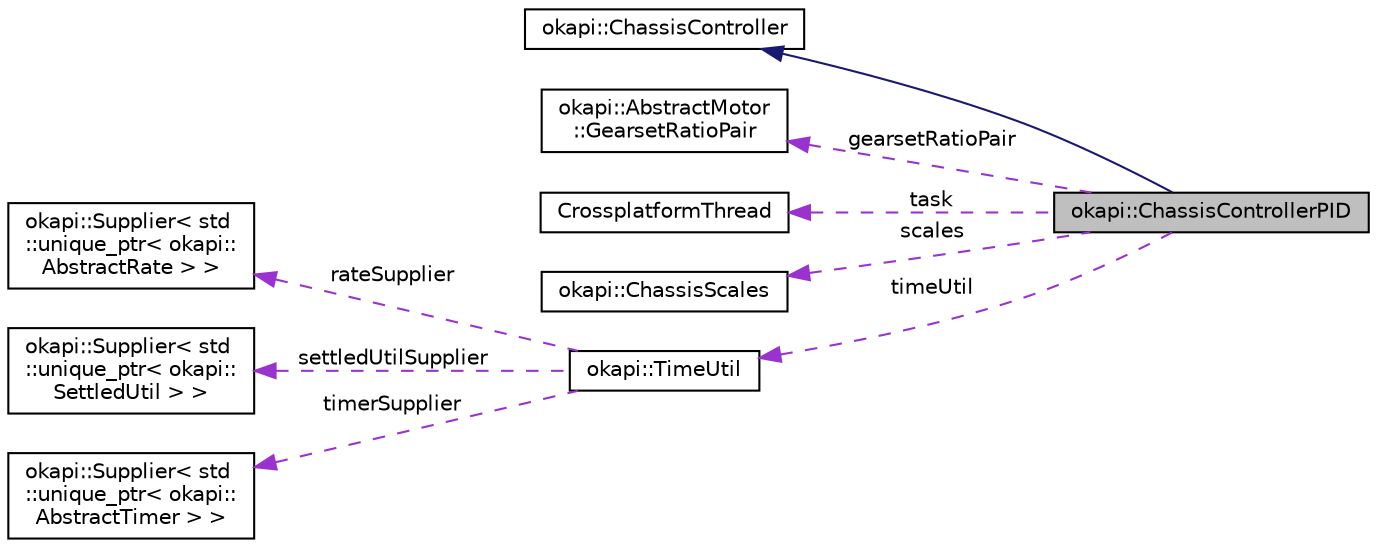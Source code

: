 digraph "okapi::ChassisControllerPID"
{
 // LATEX_PDF_SIZE
  edge [fontname="Helvetica",fontsize="10",labelfontname="Helvetica",labelfontsize="10"];
  node [fontname="Helvetica",fontsize="10",shape=record];
  rankdir="LR";
  Node1 [label="okapi::ChassisControllerPID",height=0.2,width=0.4,color="black", fillcolor="grey75", style="filled", fontcolor="black",tooltip=" "];
  Node2 -> Node1 [dir="back",color="midnightblue",fontsize="10",style="solid",fontname="Helvetica"];
  Node2 [label="okapi::ChassisController",height=0.2,width=0.4,color="black", fillcolor="white", style="filled",URL="$classokapi_1_1ChassisController.html",tooltip=" "];
  Node3 -> Node1 [dir="back",color="darkorchid3",fontsize="10",style="dashed",label=" gearsetRatioPair" ,fontname="Helvetica"];
  Node3 [label="okapi::AbstractMotor\l::GearsetRatioPair",height=0.2,width=0.4,color="black", fillcolor="white", style="filled",URL="$structokapi_1_1AbstractMotor_1_1GearsetRatioPair.html",tooltip=" "];
  Node4 -> Node1 [dir="back",color="darkorchid3",fontsize="10",style="dashed",label=" task" ,fontname="Helvetica"];
  Node4 [label="CrossplatformThread",height=0.2,width=0.4,color="black", fillcolor="white", style="filled",URL="$classCrossplatformThread.html",tooltip=" "];
  Node5 -> Node1 [dir="back",color="darkorchid3",fontsize="10",style="dashed",label=" scales" ,fontname="Helvetica"];
  Node5 [label="okapi::ChassisScales",height=0.2,width=0.4,color="black", fillcolor="white", style="filled",URL="$classokapi_1_1ChassisScales.html",tooltip=" "];
  Node6 -> Node1 [dir="back",color="darkorchid3",fontsize="10",style="dashed",label=" timeUtil" ,fontname="Helvetica"];
  Node6 [label="okapi::TimeUtil",height=0.2,width=0.4,color="black", fillcolor="white", style="filled",URL="$classokapi_1_1TimeUtil.html",tooltip=" "];
  Node7 -> Node6 [dir="back",color="darkorchid3",fontsize="10",style="dashed",label=" rateSupplier" ,fontname="Helvetica"];
  Node7 [label="okapi::Supplier\< std\l::unique_ptr\< okapi::\lAbstractRate \> \>",height=0.2,width=0.4,color="black", fillcolor="white", style="filled",URL="$classokapi_1_1Supplier.html",tooltip=" "];
  Node8 -> Node6 [dir="back",color="darkorchid3",fontsize="10",style="dashed",label=" settledUtilSupplier" ,fontname="Helvetica"];
  Node8 [label="okapi::Supplier\< std\l::unique_ptr\< okapi::\lSettledUtil \> \>",height=0.2,width=0.4,color="black", fillcolor="white", style="filled",URL="$classokapi_1_1Supplier.html",tooltip=" "];
  Node9 -> Node6 [dir="back",color="darkorchid3",fontsize="10",style="dashed",label=" timerSupplier" ,fontname="Helvetica"];
  Node9 [label="okapi::Supplier\< std\l::unique_ptr\< okapi::\lAbstractTimer \> \>",height=0.2,width=0.4,color="black", fillcolor="white", style="filled",URL="$classokapi_1_1Supplier.html",tooltip=" "];
}
